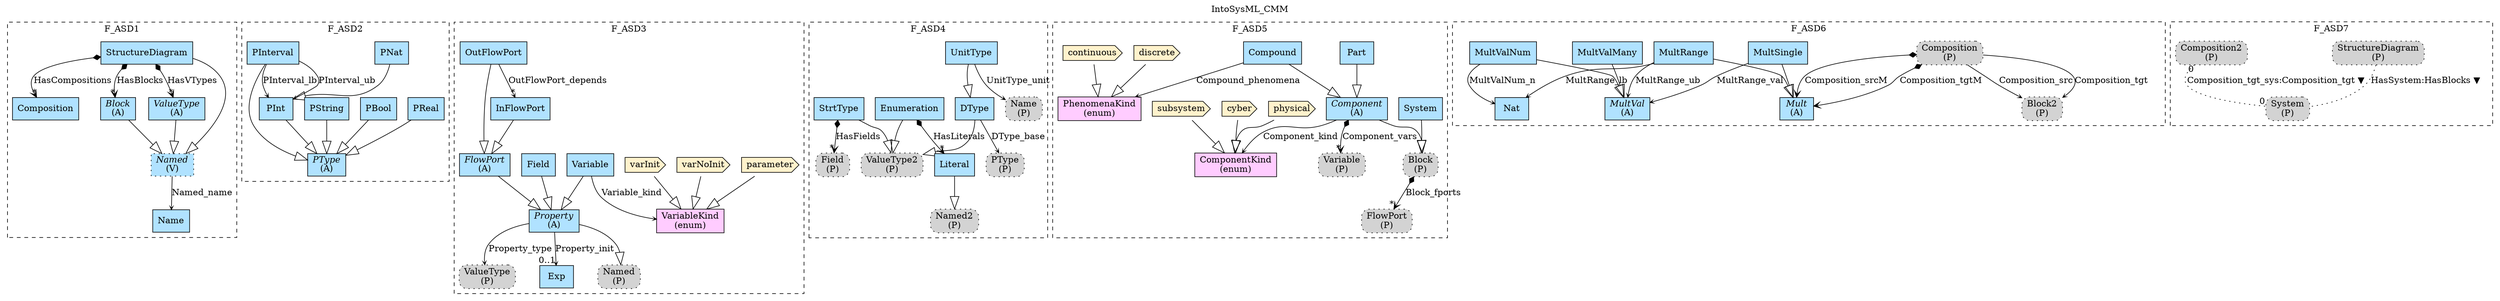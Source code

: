 digraph {graph[label=IntoSysML_CMM,labelloc=tl,labelfontsize=12];
subgraph cluster_F_ASD1{style=dashed;label=F_ASD1;
"Composition"[shape=record,fillcolor=lightskyblue1,style = filled,label="Composition"];
"Name"[shape=record,fillcolor=lightskyblue1,style = filled,label="Name"];
"StructureDiagram"[shape=record,fillcolor=lightskyblue1,style = filled,label="StructureDiagram"];
"Block"[shape=record,fillcolor=lightskyblue1,style = filled,label=<{<I>Block</I><br/>(A)}>];
"ValueType"[shape=record,fillcolor=lightskyblue1,style = filled,label=<{<I>ValueType</I><br/>(A)}>];
"Named"[shape=record,fillcolor=lightskyblue1,style ="filled,dotted",label=<{<I>Named</I><br/>(V)}>];

"StructureDiagram"->"Block"[label="HasBlocks",arrowhead=vee,arrowtail=diamond,dir=both,headlabel="*"];
"StructureDiagram"->"ValueType"[label="HasVTypes",arrowhead=vee,arrowtail=diamond,dir=both,headlabel="*"];
"StructureDiagram"->"Composition"[label="HasCompositions",arrowhead=vee,arrowtail=diamond,dir=both,headlabel="*"];
"Named"->"Name"[label="Named_name",arrowhead=vee,headlabel="",arrowsize=.5];
"StructureDiagram"->"Named"[arrowhead=onormal,arrowsize=2.0];
"Block"->"Named"[arrowhead=onormal,arrowsize=2.0];
"ValueType"->"Named"[arrowhead=onormal,arrowsize=2.0];

}
subgraph cluster_F_ASD2{style=dashed;label=F_ASD2;
"PNat"[shape=record,fillcolor=lightskyblue1,style = filled,label="PNat"];
"PReal"[shape=record,fillcolor=lightskyblue1,style = filled,label="PReal"];
"PBool"[shape=record,fillcolor=lightskyblue1,style = filled,label="PBool"];
"PString"[shape=record,fillcolor=lightskyblue1,style = filled,label="PString"];
"PType"[shape=record,fillcolor=lightskyblue1,style = filled,label=<{<I>PType</I><br/>(A)}>];
"PInterval"[shape=record,fillcolor=lightskyblue1,style = filled,label="PInterval"];
"PInt"[shape=record,fillcolor=lightskyblue1,style = filled,label="PInt"];

"PNat"->"PInt"[arrowhead=onormal,arrowsize=2.0];
"PInt"->"PType"[arrowhead=onormal,arrowsize=2.0];
"PInterval"->"PType"[arrowhead=onormal,arrowsize=2.0];
"PReal"->"PType"[arrowhead=onormal,arrowsize=2.0];
"PBool"->"PType"[arrowhead=onormal,arrowsize=2.0];
"PString"->"PType"[arrowhead=onormal,arrowsize=2.0];
"PInterval"->"PInt"[label="PInterval_lb",arrowhead=vee,headlabel="",arrowsize=.5];
"PInterval"->"PInt"[label="PInterval_ub",arrowhead=vee,headlabel="",arrowsize=.5];

}
subgraph cluster_F_ASD3{style=dashed;label=F_ASD3;
"varInit"[shape=cds,fillcolor="#FFF2CC",style = filled,label="varInit"];
"parameter"[shape=cds,fillcolor="#FFF2CC",style = filled,label="parameter"];
"varNoInit"[shape=cds,fillcolor="#FFF2CC",style = filled,label="varNoInit"];
"VariableKind"[shape=record,fillcolor="#FFCCFF",style = filled,label="VariableKind\l(enum)"];
"PValueType"[shape=box,fillcolor=lightgray,style ="rounded,filled,dotted",label=<ValueType<br/>(P)>];
"Exp"[shape=record,fillcolor=lightskyblue1,style = filled,label="Exp"];
"PNamed"[shape=box,fillcolor=lightgray,style ="rounded,filled,dotted",label=<Named<br/>(P)>];
"Field"[shape=record,fillcolor=lightskyblue1,style = filled,label="Field"];
"Variable"[shape=record,fillcolor=lightskyblue1,style = filled,label="Variable"];
"Property"[shape=record,fillcolor=lightskyblue1,style = filled,label=<{<I>Property</I><br/>(A)}>];
"FlowPort"[shape=record,fillcolor=lightskyblue1,style = filled,label=<{<I>FlowPort</I><br/>(A)}>];
"OutFlowPort"[shape=record,fillcolor=lightskyblue1,style = filled,label="OutFlowPort"];
"InFlowPort"[shape=record,fillcolor=lightskyblue1,style = filled,label="InFlowPort"];

"varInit"->"VariableKind"[arrowhead=onormal,arrowsize=2.0];
"parameter"->"VariableKind"[arrowhead=onormal,arrowsize=2.0];
"varNoInit"->"VariableKind"[arrowhead=onormal,arrowsize=2.0];
"Variable"->"VariableKind"[label="Variable_kind",arrowhead=vee,headlabel="",arrowsize=.5];
"Property"->"PValueType"[label="Property_type",arrowhead=vee,headlabel="",arrowsize=.5];
"Property"->"Exp"[label="Property_init",arrowhead=vee,headlabel="0..1",arrowsize=.5];
"Property"->"PNamed"[arrowhead=onormal,arrowsize=2.0];
"Field"->"Property"[arrowhead=onormal,arrowsize=2.0];
"FlowPort"->"Property"[arrowhead=onormal,arrowsize=2.0];
"Variable"->"Property"[arrowhead=onormal,arrowsize=2.0];
"InFlowPort"->"FlowPort"[arrowhead=onormal,arrowsize=2.0];
"OutFlowPort"->"FlowPort"[arrowhead=onormal,arrowsize=2.0];
"OutFlowPort"->"InFlowPort"[label="OutFlowPort_depends",arrowhead=vee,headlabel="*",arrowsize=.5];

}


subgraph cluster_F_ASD4{style=dashed;label=F_ASD4;
"PPType"[shape=box,fillcolor=lightgray,style ="rounded,filled,dotted",label=<PType<br/>(P)>];
"DType"[shape=record,fillcolor=lightskyblue1,style = filled,label="DType"];
"UnitType"[shape=record,fillcolor=lightskyblue1,style = filled,label="UnitType"];
"PName"[shape=box,fillcolor=lightgray,style ="rounded,filled,dotted",label=<Name<br/>(P)>];
"Enumeration"[shape=record,fillcolor=lightskyblue1,style = filled,label="Enumeration"];
"PValueType2"[shape=box,fillcolor=lightgray,style ="rounded,filled,dotted",label=<ValueType2<br/>(P)>];
"Literal"[shape=record,fillcolor=lightskyblue1,style = filled,label="Literal"];
"PNamed2"[shape=box,fillcolor=lightgray,style ="rounded,filled,dotted",label=<Named2<br/>(P)>];
"StrtType"[shape=record,fillcolor=lightskyblue1,style = filled,label="StrtType"];
"PField"[shape=box,fillcolor=lightgray,style ="rounded,filled,dotted",label=<Field<br/>(P)>];

"DType"->"PPType"[label="DType_base",arrowhead=vee,headlabel="",arrowsize=.5];
"DType"->"PValueType2"[arrowhead=onormal,arrowsize=2.0];
"UnitType"->"DType"[arrowhead=onormal,arrowsize=2.0];
"UnitType"->"PName"[label="UnitType_unit",arrowhead=vee,headlabel="",arrowsize=.5];
"Enumeration"->"Literal"[label="HasLiterals",arrowhead=vee,arrowtail=diamond,dir=both,headlabel="*"];
"Enumeration"->"PValueType2"[arrowhead=onormal,arrowsize=2.0];
"StrtType"->"PValueType2"[arrowhead=onormal,arrowsize=2.0];
"Literal"->"PNamed2"[arrowhead=onormal,arrowsize=2.0];
"StrtType"->"PField"[label="HasFields",arrowhead=vee,arrowtail=diamond,dir=both,headlabel="*"];

}





subgraph cluster_F_ASD5{style=dashed;label=F_ASD5;
"System"[shape=record,fillcolor=lightskyblue1,style = filled,label="System"];
"PBlock"[shape=box,fillcolor=lightgray,style ="rounded,filled,dotted",label=<Block<br/>(P)>];
"PFlowPort"[shape=box,fillcolor=lightgray,style ="rounded,filled,dotted",label=<FlowPort<br/>(P)>];
"PVariable"[shape=box,fillcolor=lightgray,style ="rounded,filled,dotted",label=<Variable<br/>(P)>];
"Part"[shape=record,fillcolor=lightskyblue1,style = filled,label="Part"];
"cyber"[shape=cds,fillcolor="#FFF2CC",style = filled,label="cyber"];
"subsystem"[shape=cds,fillcolor="#FFF2CC",style = filled,label="subsystem"];
"physical"[shape=cds,fillcolor="#FFF2CC",style = filled,label="physical"];
"Component"[shape=record,fillcolor=lightskyblue1,style = filled,label=<{<I>Component</I><br/>(A)}>];
"ComponentKind"[shape=record,fillcolor="#FFCCFF",style = filled,label="ComponentKind\l(enum)"];
"discrete"[shape=cds,fillcolor="#FFF2CC",style = filled,label="discrete"];
"continuous"[shape=cds,fillcolor="#FFF2CC",style = filled,label="continuous"];
"Compound"[shape=record,fillcolor=lightskyblue1,style = filled,label="Compound"];
"PhenomenaKind"[shape=record,fillcolor="#FFCCFF",style = filled,label="PhenomenaKind\l(enum)"];

"System"->"PBlock"[arrowhead=onormal,arrowsize=2.0];
"Component"->"PBlock"[arrowhead=onormal,arrowsize=2.0];
"PBlock"->"PFlowPort"[label="Block_fports",arrowhead=vee,arrowtail=diamond,dir=both,headlabel="*"];
"Component"->"PVariable"[label="Component_vars",arrowhead=vee,arrowtail=diamond,dir=both,headlabel="*"];
"Compound"->"Component"[arrowhead=onormal,arrowsize=2.0];
"Part"->"Component"[arrowhead=onormal,arrowsize=2.0];
"cyber"->"ComponentKind"[arrowhead=onormal,arrowsize=2.0];
"subsystem"->"ComponentKind"[arrowhead=onormal,arrowsize=2.0];
"physical"->"ComponentKind"[arrowhead=onormal,arrowsize=2.0];
"Component"->"ComponentKind"[label="Component_kind",arrowhead=vee,headlabel="",arrowsize=.5];
"discrete"->"PhenomenaKind"[arrowhead=onormal,arrowsize=2.0];
"continuous"->"PhenomenaKind"[arrowhead=onormal,arrowsize=2.0];
"Compound"->"PhenomenaKind"[label="Compound_phenomena",arrowhead=vee,headlabel="",arrowsize=.5];

}



subgraph cluster_F_ASD6{style=dashed;label=F_ASD6;
"PBlock2"[shape=box,fillcolor=lightgray,style ="rounded,filled,dotted",label=<Block2<br/>(P)>];
"PComposition"[shape=box,fillcolor=lightgray,style ="rounded,filled,dotted",label=<Composition<br/>(P)>];
"Mult"[shape=record,fillcolor=lightskyblue1,style = filled,label=<{<I>Mult</I><br/>(A)}>];
"MultValMany"[shape=record,fillcolor=lightskyblue1,style = filled,label="MultValMany"];
"MultValNum"[shape=record,fillcolor=lightskyblue1,style = filled,label="MultValNum"];
"Nat"[shape=record,fillcolor=lightskyblue1,style = filled,label="Nat"];
"MultSingle"[shape=record,fillcolor=lightskyblue1,style = filled,label="MultSingle"];
"MultRange"[shape=record,fillcolor=lightskyblue1,style = filled,label="MultRange"];
"MultVal"[shape=record,fillcolor=lightskyblue1,style = filled,label=<{<I>MultVal</I><br/>(A)}>];

"PComposition"->"PBlock2"[label="Composition_src",arrowhead=vee,headlabel="",arrowsize=.5];
"PComposition"->"PBlock2"[label="Composition_tgt",arrowhead=vee,headlabel="",arrowsize=.5];
"PComposition"->"Mult"[label="Composition_srcM",arrowhead=vee,arrowtail=diamond,dir=both,headlabel=""];
"PComposition"->"Mult"[label="Composition_tgtM",arrowhead=vee,arrowtail=diamond,dir=both,headlabel=""];
"MultSingle"->"Mult"[arrowhead=onormal,arrowsize=2.0];
"MultRange"->"Mult"[arrowhead=onormal,arrowsize=2.0];
"MultValNum"->"MultVal"[arrowhead=onormal,arrowsize=2.0];
"MultValMany"->"MultVal"[arrowhead=onormal,arrowsize=2.0];
"MultRange"->"Nat"[label="MultRange_lb",arrowhead=vee,headlabel="",arrowsize=.5];
"MultValNum"->"Nat"[label="MultValNum_n",arrowhead=vee,headlabel="",arrowsize=.5];
"MultSingle"->"MultVal"[label="MultRange_val",arrowhead=vee,headlabel="",arrowsize=.5];
"MultRange"->"MultVal"[label="MultRange_ub",arrowhead=vee,headlabel="",arrowsize=.5];

}


subgraph cluster_F_ASD7{style=dashed;label=F_ASD7;
"PStructureDiagram"[shape=box,fillcolor=lightgray,style ="rounded,filled,dotted",label=<StructureDiagram<br/>(P)>];
"PComposition2"[shape=box,fillcolor=lightgray,style ="rounded,filled,dotted",label=<Composition2<br/>(P)>];
"PSystem"[shape=box,fillcolor=lightgray,style ="rounded,filled,dotted",label=<System<br/>(P)>];

"PStructureDiagram"->"PSystem"[label="HasSystem:HasBlocks ▼",dir=none,taillabel="",headlabel="",style=dotted];
"PComposition2"->"PSystem"[label="Composition_tgt_sys:Composition_tgt ▼",dir=none,taillabel="0",headlabel="0",style=dotted];

}



}